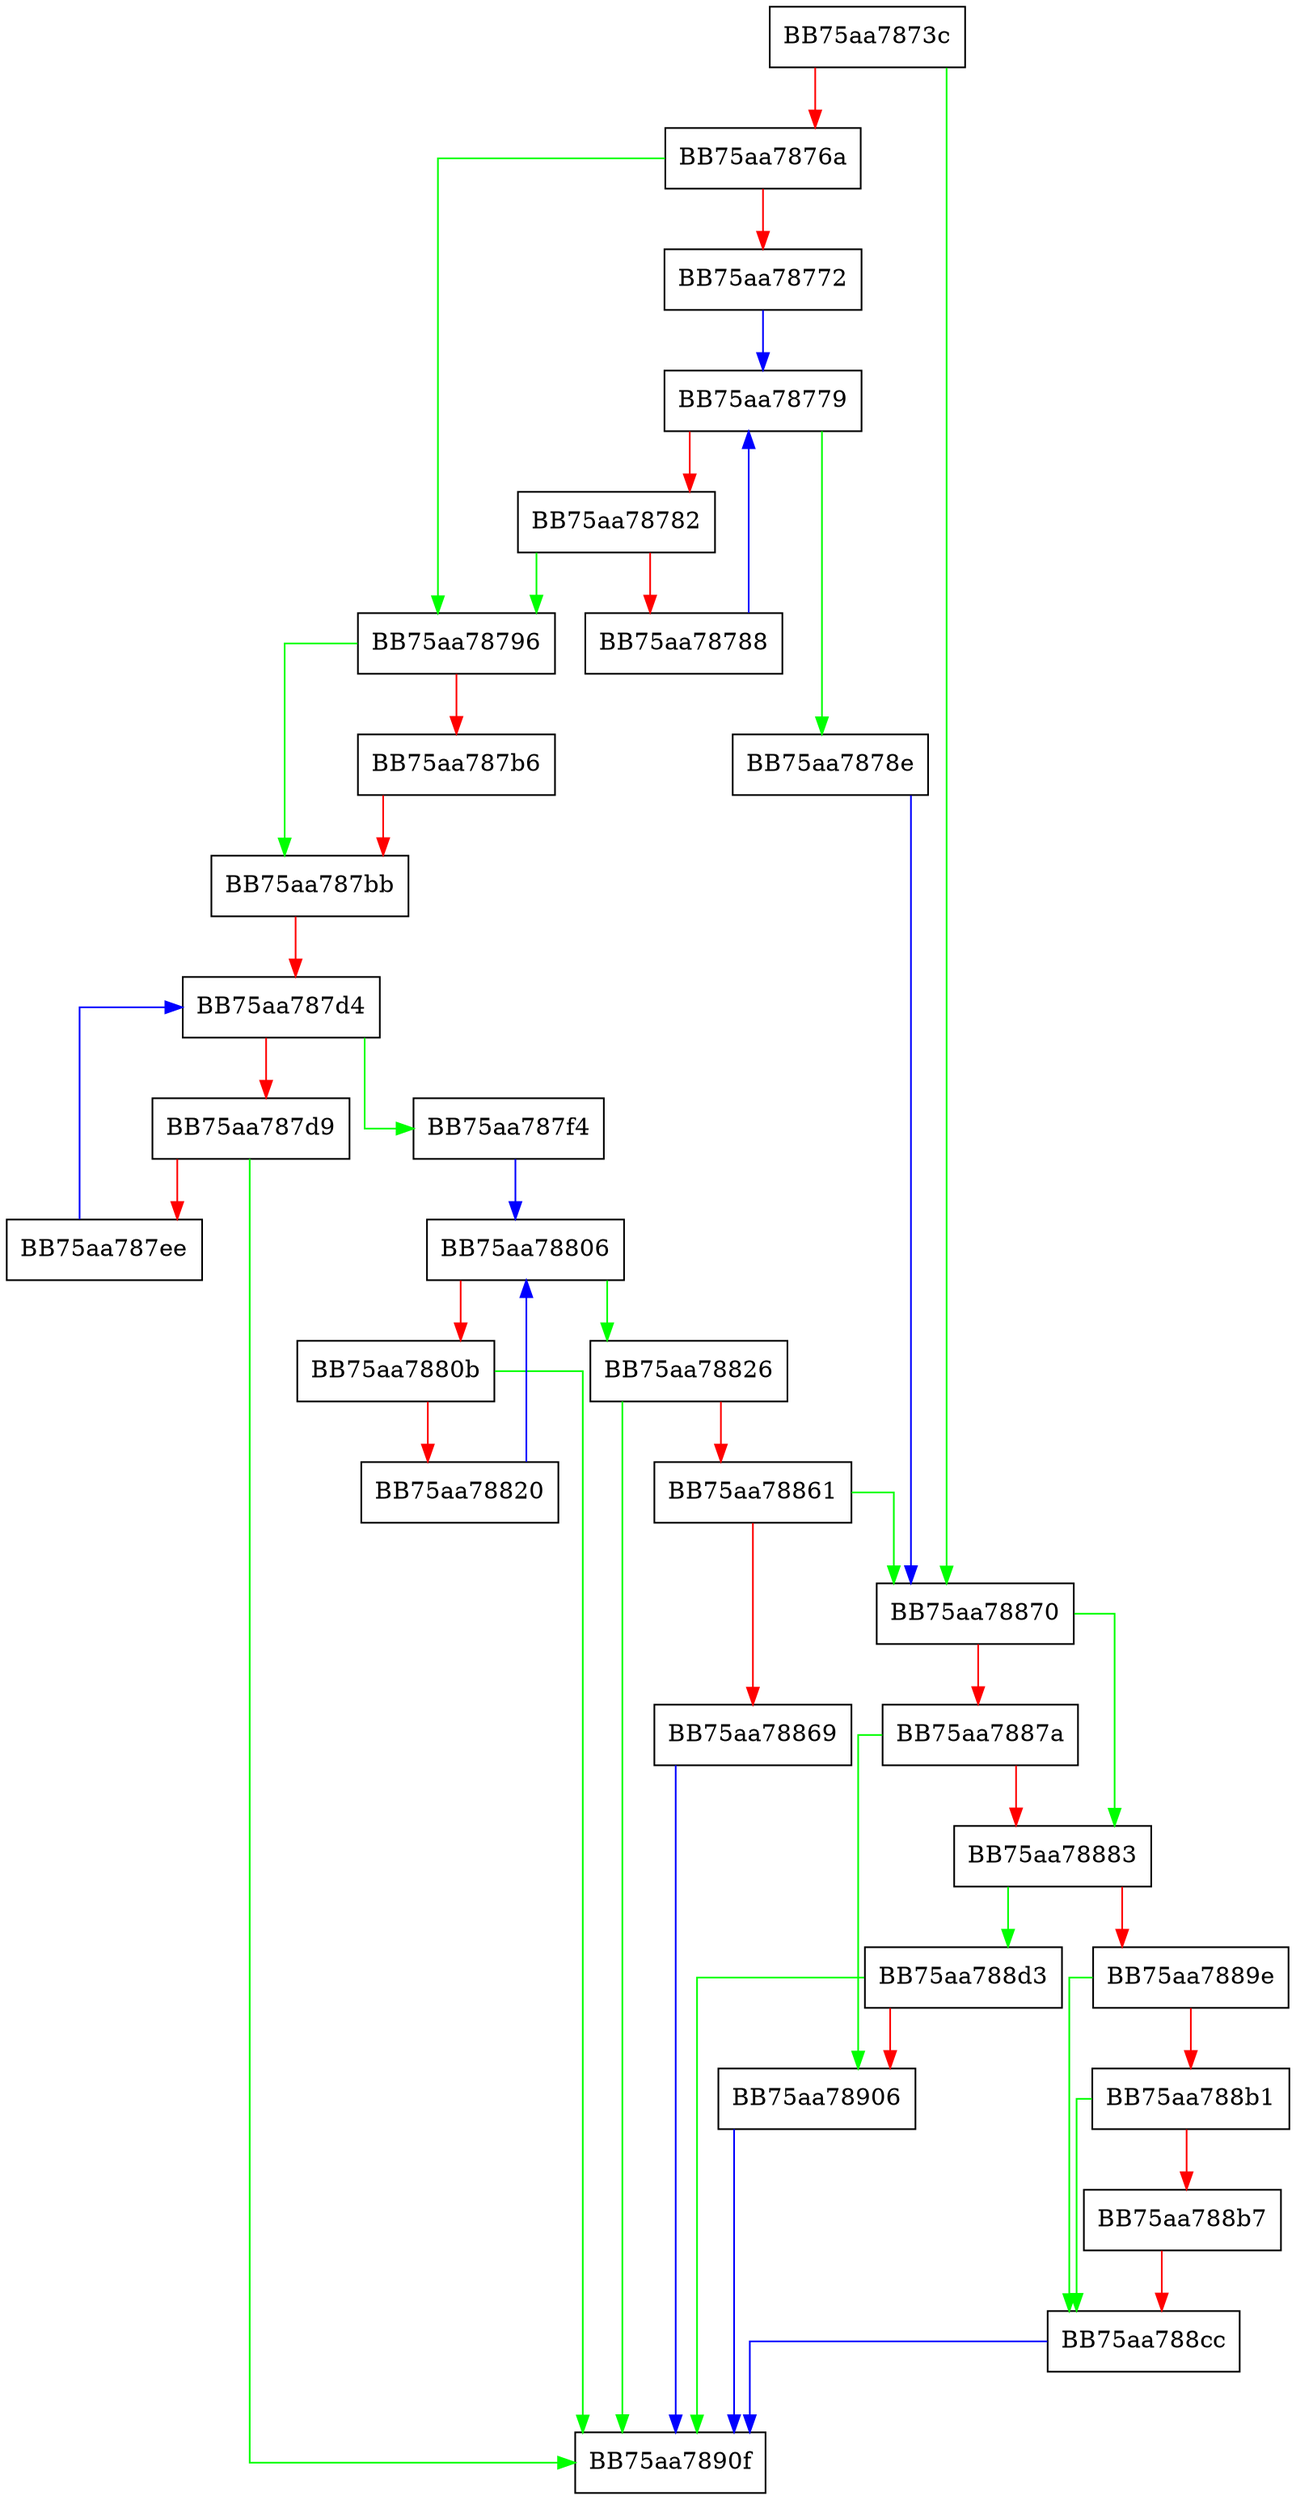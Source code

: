 digraph SetOutputAttributesDefault {
  node [shape="box"];
  graph [splines=ortho];
  BB75aa7873c -> BB75aa78870 [color="green"];
  BB75aa7873c -> BB75aa7876a [color="red"];
  BB75aa7876a -> BB75aa78796 [color="green"];
  BB75aa7876a -> BB75aa78772 [color="red"];
  BB75aa78772 -> BB75aa78779 [color="blue"];
  BB75aa78779 -> BB75aa7878e [color="green"];
  BB75aa78779 -> BB75aa78782 [color="red"];
  BB75aa78782 -> BB75aa78796 [color="green"];
  BB75aa78782 -> BB75aa78788 [color="red"];
  BB75aa78788 -> BB75aa78779 [color="blue"];
  BB75aa7878e -> BB75aa78870 [color="blue"];
  BB75aa78796 -> BB75aa787bb [color="green"];
  BB75aa78796 -> BB75aa787b6 [color="red"];
  BB75aa787b6 -> BB75aa787bb [color="red"];
  BB75aa787bb -> BB75aa787d4 [color="red"];
  BB75aa787d4 -> BB75aa787f4 [color="green"];
  BB75aa787d4 -> BB75aa787d9 [color="red"];
  BB75aa787d9 -> BB75aa7890f [color="green"];
  BB75aa787d9 -> BB75aa787ee [color="red"];
  BB75aa787ee -> BB75aa787d4 [color="blue"];
  BB75aa787f4 -> BB75aa78806 [color="blue"];
  BB75aa78806 -> BB75aa78826 [color="green"];
  BB75aa78806 -> BB75aa7880b [color="red"];
  BB75aa7880b -> BB75aa7890f [color="green"];
  BB75aa7880b -> BB75aa78820 [color="red"];
  BB75aa78820 -> BB75aa78806 [color="blue"];
  BB75aa78826 -> BB75aa7890f [color="green"];
  BB75aa78826 -> BB75aa78861 [color="red"];
  BB75aa78861 -> BB75aa78870 [color="green"];
  BB75aa78861 -> BB75aa78869 [color="red"];
  BB75aa78869 -> BB75aa7890f [color="blue"];
  BB75aa78870 -> BB75aa78883 [color="green"];
  BB75aa78870 -> BB75aa7887a [color="red"];
  BB75aa7887a -> BB75aa78906 [color="green"];
  BB75aa7887a -> BB75aa78883 [color="red"];
  BB75aa78883 -> BB75aa788d3 [color="green"];
  BB75aa78883 -> BB75aa7889e [color="red"];
  BB75aa7889e -> BB75aa788cc [color="green"];
  BB75aa7889e -> BB75aa788b1 [color="red"];
  BB75aa788b1 -> BB75aa788cc [color="green"];
  BB75aa788b1 -> BB75aa788b7 [color="red"];
  BB75aa788b7 -> BB75aa788cc [color="red"];
  BB75aa788cc -> BB75aa7890f [color="blue"];
  BB75aa788d3 -> BB75aa7890f [color="green"];
  BB75aa788d3 -> BB75aa78906 [color="red"];
  BB75aa78906 -> BB75aa7890f [color="blue"];
}